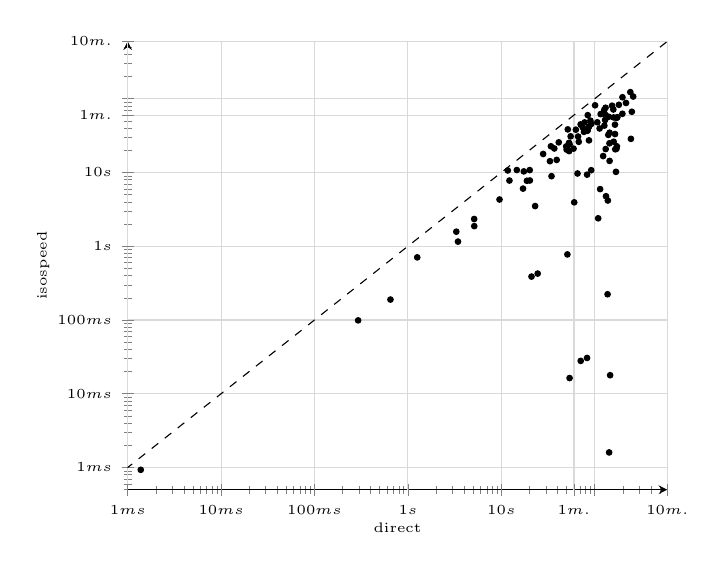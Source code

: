 \begin{tikzpicture}
\begin{axis}[
	font = \tiny,
	axis lines = left,
	axis lines = left,
	grid = major,
	grid style = {draw=gray!30},
	xmode = log,
	ymode = log,
	ymin = 0.5,
	ymax = 600000,
	xmin = 1,
	xmax = 600000,
	xlabel = {direct},
	ylabel = {isospeed},
	label shift = {-6pt},
	% log ticks with fixed point,
	xtick = {0.1, 1, 10, 100, 1000, 10000, 100000, 1000000, 10000000},
	ytick = {0.1, 1, 10, 100, 1000, 10000, 100000, 1000000, 10000000},
	xticklabels = \empty,
	yticklabels = \empty,
	extra x ticks = {0.1, 1, 10, 100, 1000, 10000, 60000, 600000, 1800000, 3600000},
	extra x tick labels = {$100 {\mu}s$, $1 ms$, $10 ms$, $100 ms$, $1 s$, $10 s$, $1 m.$, $10 m.$, $30 m.$, $1 h$},
	extra y ticks = {0.1, 1, 10, 100, 1000, 10000, 60000, 600000, 1800000, 3600000},
	extra y tick labels = {$100 {\mu}s$, $1 ms$, $10 ms$, $100 ms$, $1 s$, $10 s$, $1 m.$, $10 m.$, $30 m.$, $1 h$},
]
	\addplot [only marks, mark size=1pt] coordinates {
		(159809.356, 26127.099)
		(60408.063, 3939.518)
		(144500.354, 34623.976)
		(23038.51, 3504.291)
		(115809.261, 61845.215)
		(90056.629, 50450.567)
		(650.866, 189.141)
		(65522.037, 9691.966)
		(244414.79, 28579.885)
		(109049.856, 2391.028)
		(20223.872, 7791.031)
		(293.305, 98.745)
		(82893.429, 30.547)
		(130811.878, 75513.789)
		(139955.699, 32341.362)
		(87034.83, 41735.65)
		(138418.261, 4166.591)
		(34507.855, 8906.548)
		(9579.039, 4299.656)
		(158397.611, 71436.679)
		(146409.385, 17.831)
		(59415.917, 21061.575)
		(175174.346, 56204.017)
		(123266.567, 16698.469)
		(129271.948, 51514.316)
		(1259.373, 706.495)
		(127045.911, 43211.217)
		(3440.527, 1155.182)
		(130182.98, 60415.578)
		(171126.716, 20965.1)
		(53871.795, 16.312)
		(198111.707, 62537.002)
		(78046.511, 47768.08)
		(142814.223, 1.6)
		(55279.371, 30913.537)
		(28066.454, 17837.209)
		(51044.322, 774.737)
		(50075.59, 20424.531)
		(11737.55, 10651.067)
		(62873.422, 38067.671)
		(240859.111, 122975.024)
		(132167.399, 4766.235)
		(171186.334, 54834.493)
		(12232.415, 7774.486)
		(169036.569, 10200.377)
		(5139.193, 1874.377)
		(143989.88, 24884.61)
		(39234.151, 14809.134)
		(84342.538, 59909.825)
		(24548.519, 425.717)
		(91805.753, 10742.62)
		(49567.12, 22546.396)
		(36976.929, 21162.088)
		(14673.687, 10788.083)
		(181631.242, 82737.144)
		(3300.453, 1575.018)
		(172931.339, 22628.969)
		(53346.231, 19498.086)
		(53163.297, 25235.106)
		(41252.215, 25624.208)
		(82896.887, 9346.807)
		(258426.293, 107093.525)
		(20168.823, 10773.742)
		(53925.066, 23999.519)
		(17445.432, 10347.188)
		(112948.578, 39518.492)
		(101009.381, 81453.255)
		(5126.186, 2340.143)
		(141309.193, 56993.408)
		(144485.301, 14350.361)
		(153622.647, 80488.624)
		(83640.434, 36874.698)
		(250073.264, 66608.133)
		(126373.741, 70347.557)
		(17094.336, 6044.117)
		(66457.843, 30710.222)
		(86860.151, 27252.299)
		(76826.802, 35543.582)
		(70720.041, 44918.85)
		(131186.93, 20787.744)
		(1.38, 0.929)
		(92089.996, 45585.941)
		(18811.28, 7716.092)
		(67555.569, 26051.243)
		(33216.351, 14232.126)
		(165328.182, 33192.658)
		(74338.99, 41070.111)
		(114435.702, 5948.013)
		(21074.637, 387.468)
		(106749.81, 47907.789)
		(70917.786, 27.878)
		(198422.107, 104814.722)
		(34004.498, 22663.958)
		(166127.621, 20636.873)
		(159366.328, 55852.556)
		(216513.887, 87612.047)
		(84044.435, 37231.099)
		(137487.06, 223.221)
		(51578.128, 38395.413)
		(164967.812, 44506.042)
	};
	\addplot+ [mark=none, black, dashed, domain=0.5:600000] {x};
\end{axis}
\end{tikzpicture}

